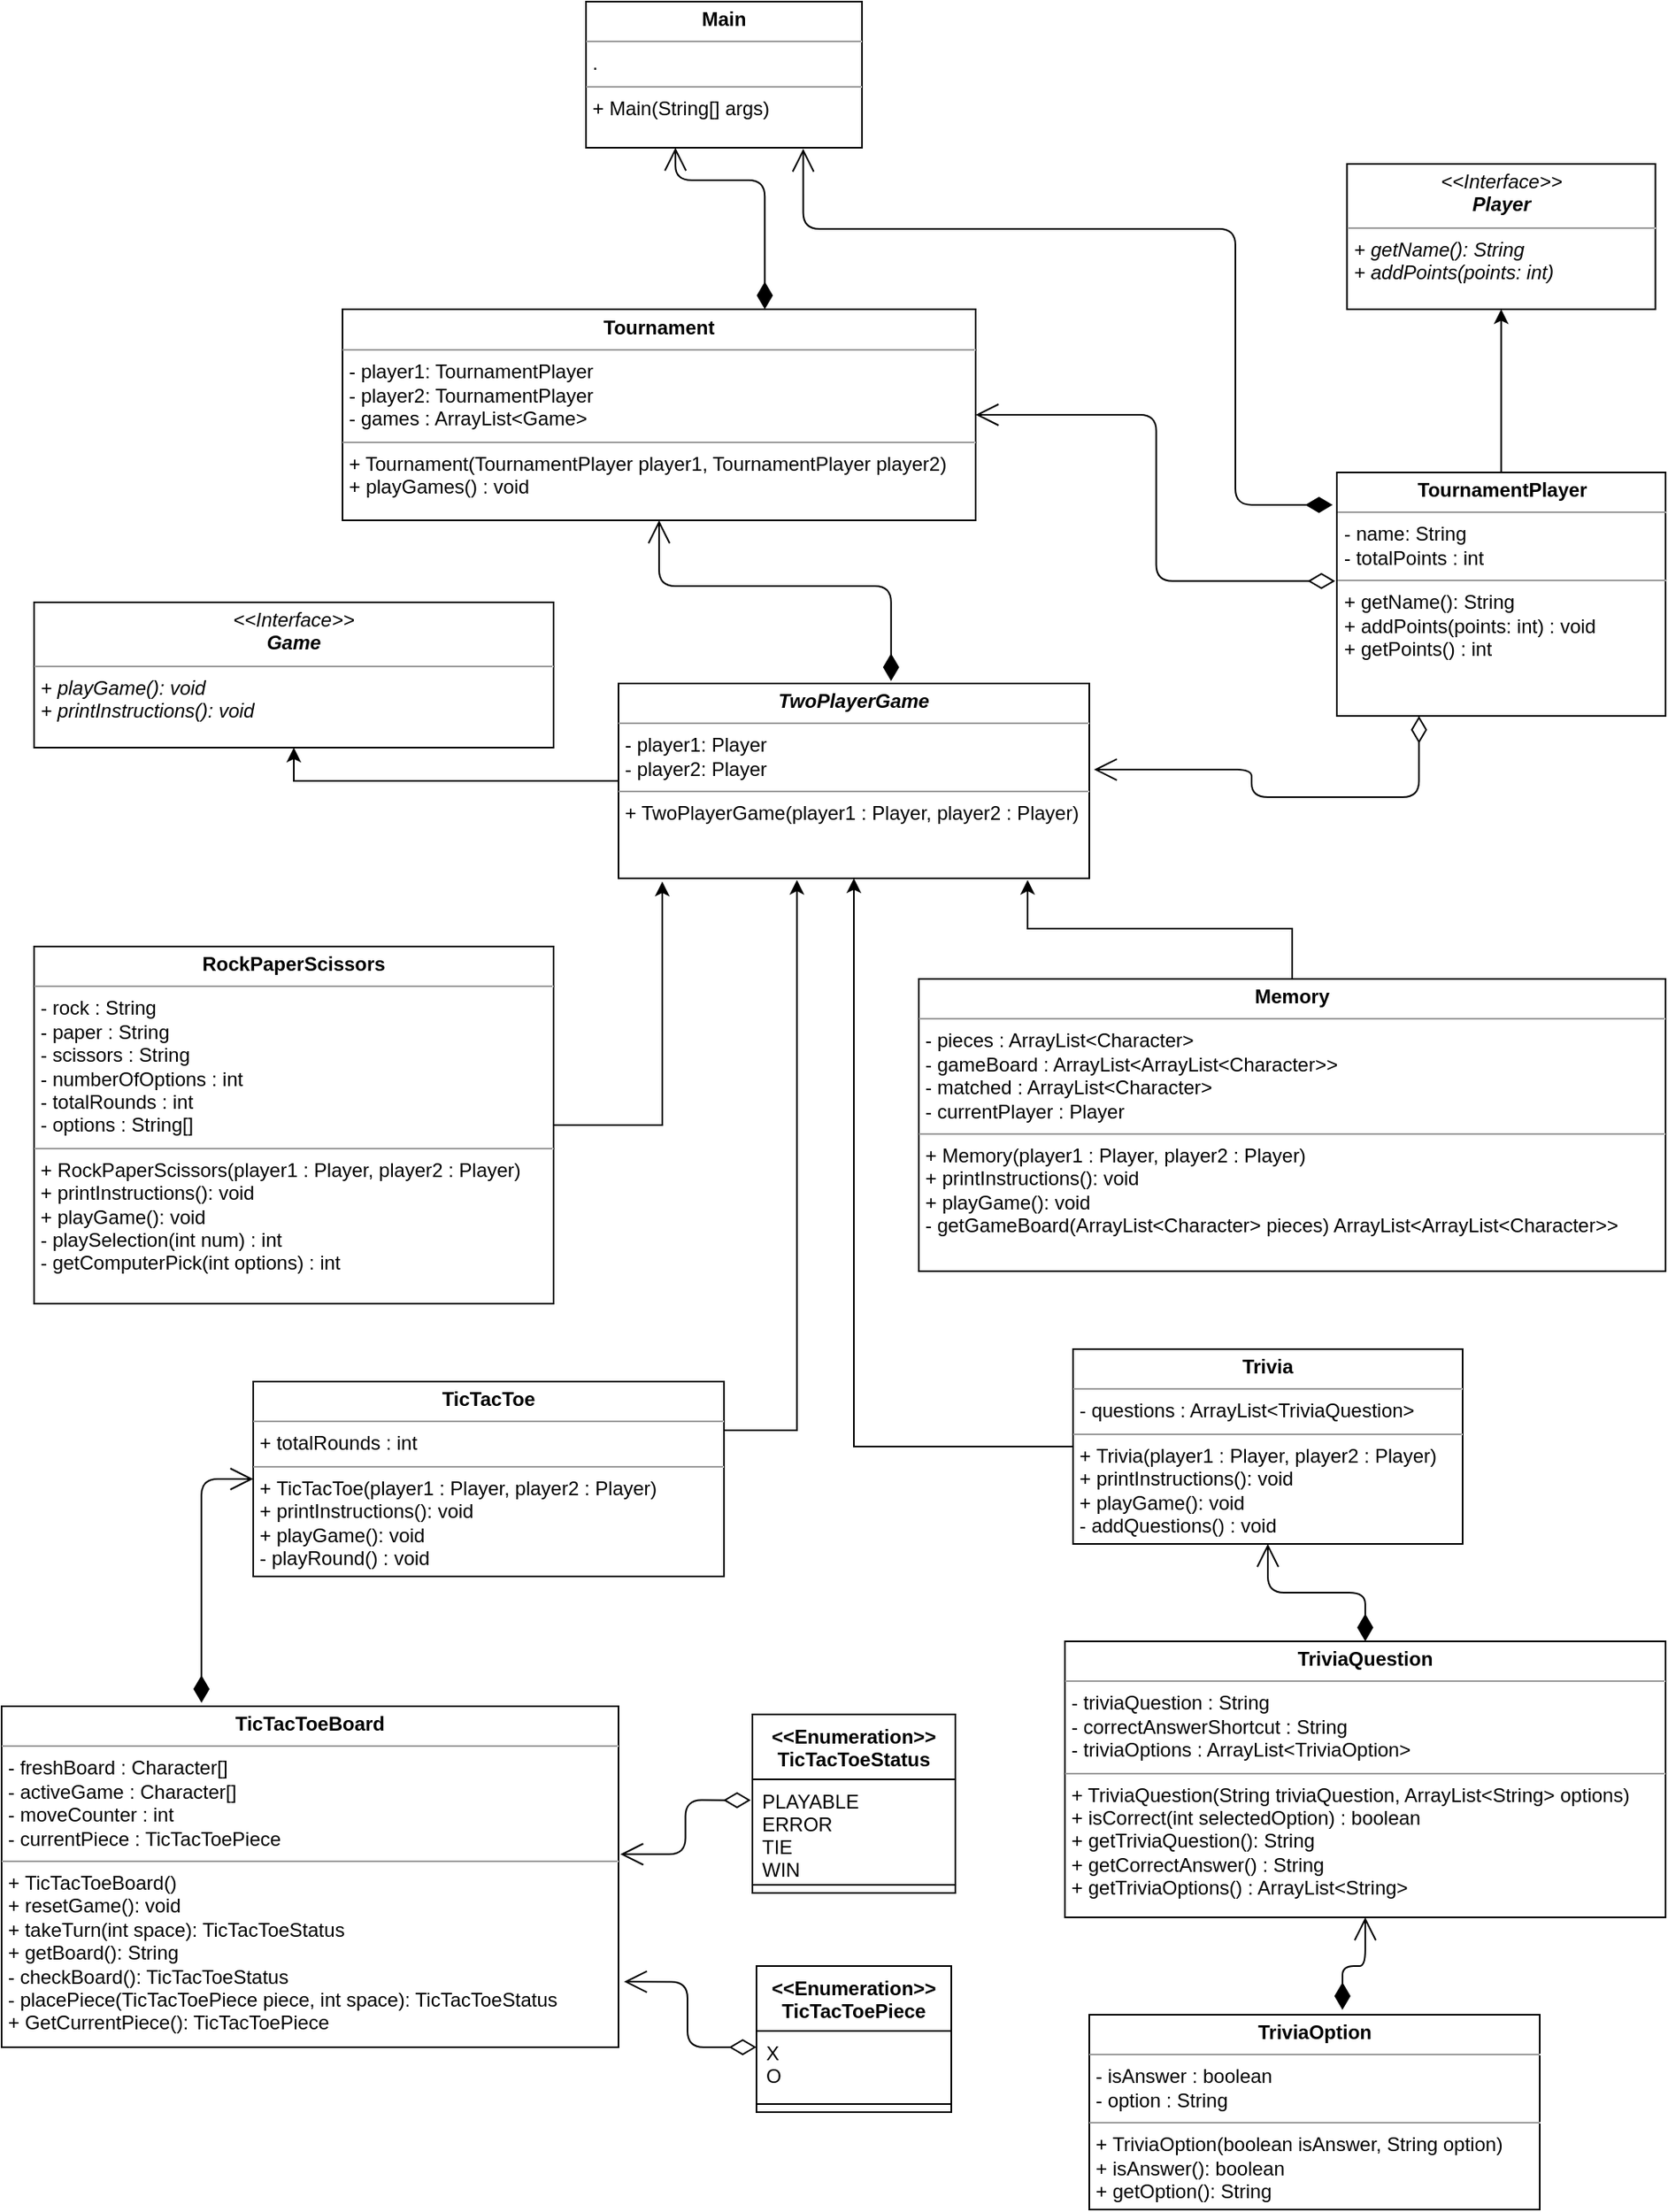<mxfile version="14.6.13" type="device"><diagram name="Page-1" id="c4acf3e9-155e-7222-9cf6-157b1a14988f"><mxGraphModel dx="2518" dy="2471" grid="1" gridSize="10" guides="1" tooltips="1" connect="1" arrows="1" fold="1" page="1" pageScale="1" pageWidth="850" pageHeight="1100" background="#ffffff" math="0" shadow="0"><root><mxCell id="0"/><mxCell id="1" parent="0"/><mxCell id="FDrgwXSjoSMN1ERy0HLS-12" value="&lt;p style=&quot;margin: 0px ; margin-top: 4px ; text-align: center&quot;&gt;&lt;i&gt;&amp;lt;&amp;lt;Interface&amp;gt;&amp;gt;&lt;/i&gt;&lt;br&gt;&lt;b&gt;&lt;i&gt;Game&lt;/i&gt;&lt;/b&gt;&lt;/p&gt;&lt;hr size=&quot;1&quot;&gt;&lt;p style=&quot;margin: 0px ; margin-left: 4px&quot;&gt;&lt;/p&gt;&lt;p style=&quot;margin: 0px ; margin-left: 4px&quot;&gt;&lt;i&gt;+ playGame(&lt;span&gt;): void&lt;/span&gt;&lt;/i&gt;&lt;/p&gt;&lt;p style=&quot;margin: 0px ; margin-left: 4px&quot;&gt;&lt;i&gt;+ printInstructions(): void&lt;/i&gt;&lt;br&gt;&lt;/p&gt;&lt;p style=&quot;margin: 0px ; margin-left: 4px&quot;&gt;&lt;br&gt;&lt;/p&gt;" style="verticalAlign=top;align=left;overflow=fill;fontSize=12;fontFamily=Helvetica;html=1;rounded=0;shadow=0;comic=0;labelBackgroundColor=none;strokeWidth=1" parent="1" vertex="1"><mxGeometry x="-120" y="-190" width="320" height="89.5" as="geometry"/></mxCell><mxCell id="FDrgwXSjoSMN1ERy0HLS-13" value="&lt;p style=&quot;margin: 0px ; margin-top: 4px ; text-align: center&quot;&gt;&lt;b&gt;Tournament&lt;/b&gt;&lt;/p&gt;&lt;hr size=&quot;1&quot;&gt;&lt;p style=&quot;margin: 0px ; margin-left: 4px&quot;&gt;- player1: TournamentPlayer&lt;/p&gt;&lt;p style=&quot;margin: 0px ; margin-left: 4px&quot;&gt;- player2: TournamentPlayer&lt;/p&gt;&lt;p style=&quot;margin: 0px ; margin-left: 4px&quot;&gt;- games : ArrayList&amp;lt;Game&amp;gt;&lt;/p&gt;&lt;hr size=&quot;1&quot;&gt;&lt;p style=&quot;margin: 0px ; margin-left: 4px&quot;&gt;+ Tournament(TournamentPlayer player1, TournamentPlayer player2)&lt;/p&gt;&lt;p style=&quot;margin: 0px ; margin-left: 4px&quot;&gt;+ playGames() : void&lt;/p&gt;" style="verticalAlign=top;align=left;overflow=fill;fontSize=12;fontFamily=Helvetica;html=1;" parent="1" vertex="1"><mxGeometry x="70" y="-370.5" width="390" height="130" as="geometry"/></mxCell><mxCell id="FDrgwXSjoSMN1ERy0HLS-27" style="edgeStyle=orthogonalEdgeStyle;rounded=0;orthogonalLoop=1;jettySize=auto;html=1;entryX=0.5;entryY=1;entryDx=0;entryDy=0;" parent="1" source="FDrgwXSjoSMN1ERy0HLS-14" target="FDrgwXSjoSMN1ERy0HLS-16" edge="1"><mxGeometry relative="1" as="geometry"/></mxCell><mxCell id="FDrgwXSjoSMN1ERy0HLS-14" value="&lt;p style=&quot;margin: 0px ; margin-top: 4px ; text-align: center&quot;&gt;&lt;b&gt;TournamentPlayer&lt;/b&gt;&lt;/p&gt;&lt;hr size=&quot;1&quot;&gt;&lt;p style=&quot;margin: 0px ; margin-left: 4px&quot;&gt;- name: String&lt;/p&gt;&lt;p style=&quot;margin: 0px ; margin-left: 4px&quot;&gt;- totalPoints : int&lt;/p&gt;&lt;hr size=&quot;1&quot;&gt;&lt;p style=&quot;margin: 0px ; margin-left: 4px&quot;&gt;+ getName(): String&lt;br&gt;+ addPoints(points: int) : void&lt;br&gt;&lt;/p&gt;&lt;p style=&quot;margin: 0px ; margin-left: 4px&quot;&gt;+ getPoints() : int&lt;br&gt;&lt;/p&gt;" style="verticalAlign=top;align=left;overflow=fill;fontSize=12;fontFamily=Helvetica;html=1;" parent="1" vertex="1"><mxGeometry x="682.5" y="-270" width="202.5" height="150" as="geometry"/></mxCell><mxCell id="FDrgwXSjoSMN1ERy0HLS-22" style="edgeStyle=orthogonalEdgeStyle;rounded=0;orthogonalLoop=1;jettySize=auto;html=1;entryX=0.093;entryY=1.017;entryDx=0;entryDy=0;entryPerimeter=0;" parent="1" source="FDrgwXSjoSMN1ERy0HLS-15" target="L-liiI57XxTgAqlhI53M-1" edge="1"><mxGeometry relative="1" as="geometry"/></mxCell><mxCell id="FDrgwXSjoSMN1ERy0HLS-15" value="&lt;p style=&quot;margin: 0px ; margin-top: 4px ; text-align: center&quot;&gt;&lt;b&gt;RockPaperScissors&lt;/b&gt;&lt;/p&gt;&lt;hr size=&quot;1&quot;&gt;&lt;p style=&quot;margin: 0px ; margin-left: 4px&quot;&gt;- rock : String&lt;/p&gt;&lt;p style=&quot;margin: 0px ; margin-left: 4px&quot;&gt;- paper : String&lt;/p&gt;&lt;p style=&quot;margin: 0px ; margin-left: 4px&quot;&gt;- scissors : String&lt;/p&gt;&lt;p style=&quot;margin: 0px ; margin-left: 4px&quot;&gt;- numberOfOptions : int&lt;/p&gt;&lt;p style=&quot;margin: 0px ; margin-left: 4px&quot;&gt;- totalRounds : int&lt;/p&gt;&lt;p style=&quot;margin: 0px ; margin-left: 4px&quot;&gt;- options : String[]&lt;/p&gt;&lt;hr size=&quot;1&quot;&gt;&lt;p style=&quot;margin: 0px 0px 0px 4px&quot;&gt;&lt;span&gt;+&amp;nbsp;&lt;/span&gt;&lt;span style=&quot;text-align: center&quot;&gt;RockPaperScissors&lt;/span&gt;&lt;span&gt;(player1 : Player,&lt;/span&gt;&lt;span&gt;&amp;nbsp;player2 : Player)&amp;nbsp;&lt;/span&gt;&lt;br&gt;&lt;/p&gt;&lt;p style=&quot;margin: 0px 0px 0px 4px&quot;&gt;+ printInstructions(): void&lt;br&gt;&lt;/p&gt;&lt;p style=&quot;margin: 0px 0px 0px 4px&quot;&gt;+ playGame(): void&lt;br&gt;&lt;/p&gt;&lt;p style=&quot;margin: 0px 0px 0px 4px&quot;&gt;- playSelection(int num) : int&lt;/p&gt;&lt;p style=&quot;margin: 0px 0px 0px 4px&quot;&gt;- getComputerPick(int options) : int&lt;br&gt;&lt;/p&gt;&lt;p style=&quot;margin: 0px 0px 0px 4px&quot;&gt;&lt;br&gt;&lt;/p&gt;" style="verticalAlign=top;align=left;overflow=fill;fontSize=12;fontFamily=Helvetica;html=1;" parent="1" vertex="1"><mxGeometry x="-120" y="22" width="320" height="220" as="geometry"/></mxCell><mxCell id="FDrgwXSjoSMN1ERy0HLS-16" value="&lt;p style=&quot;margin: 0px ; margin-top: 4px ; text-align: center&quot;&gt;&lt;i&gt;&amp;lt;&amp;lt;Interface&amp;gt;&amp;gt;&lt;/i&gt;&lt;br&gt;&lt;b&gt;&lt;i&gt;Player&lt;/i&gt;&lt;/b&gt;&lt;/p&gt;&lt;hr size=&quot;1&quot;&gt;&lt;p style=&quot;margin: 0px ; margin-left: 4px&quot;&gt;&lt;/p&gt;&lt;p style=&quot;margin: 0px ; margin-left: 4px&quot;&gt;&lt;i&gt;+ getName(): String&lt;br&gt;+ addPoints(points: int)&lt;/i&gt;&lt;/p&gt;" style="verticalAlign=top;align=left;overflow=fill;fontSize=12;fontFamily=Helvetica;html=1;rounded=0;shadow=0;comic=0;labelBackgroundColor=none;strokeWidth=1" parent="1" vertex="1"><mxGeometry x="688.75" y="-460" width="190" height="89.5" as="geometry"/></mxCell><mxCell id="FDrgwXSjoSMN1ERy0HLS-23" style="edgeStyle=orthogonalEdgeStyle;rounded=0;orthogonalLoop=1;jettySize=auto;html=1;entryX=0.379;entryY=1.008;entryDx=0;entryDy=0;exitX=1;exitY=0.25;exitDx=0;exitDy=0;entryPerimeter=0;" parent="1" source="FDrgwXSjoSMN1ERy0HLS-17" target="L-liiI57XxTgAqlhI53M-1" edge="1"><mxGeometry relative="1" as="geometry"/></mxCell><mxCell id="FDrgwXSjoSMN1ERy0HLS-17" value="&lt;p style=&quot;margin: 0px ; margin-top: 4px ; text-align: center&quot;&gt;&lt;b&gt;TicTacToe&lt;/b&gt;&lt;/p&gt;&lt;hr size=&quot;1&quot;&gt;&lt;p style=&quot;margin: 0px ; margin-left: 4px&quot;&gt;+ totalRounds : int&lt;/p&gt;&lt;hr size=&quot;1&quot;&gt;&lt;p style=&quot;margin: 0px 0px 0px 4px&quot;&gt;&lt;span&gt;+&amp;nbsp;&lt;/span&gt;&lt;span style=&quot;text-align: center&quot;&gt;TicTacToe&lt;/span&gt;&lt;span&gt;(player1 : Player,&amp;nbsp;player2 : Player)&lt;/span&gt;&lt;br&gt;&lt;/p&gt;&lt;p style=&quot;margin: 0px 0px 0px 4px&quot;&gt;+ printInstructions(): void&lt;br&gt;&lt;/p&gt;&lt;p style=&quot;margin: 0px 0px 0px 4px&quot;&gt;+ playGame(): void&lt;br&gt;&lt;/p&gt;&lt;p style=&quot;margin: 0px 0px 0px 4px&quot;&gt;- playRound() : void&lt;/p&gt;&lt;p style=&quot;margin: 0px 0px 0px 4px&quot;&gt;&lt;br&gt;&lt;/p&gt;" style="verticalAlign=top;align=left;overflow=fill;fontSize=12;fontFamily=Helvetica;html=1;" parent="1" vertex="1"><mxGeometry x="15" y="290" width="290" height="120" as="geometry"/></mxCell><mxCell id="FDrgwXSjoSMN1ERy0HLS-24" style="edgeStyle=orthogonalEdgeStyle;rounded=0;orthogonalLoop=1;jettySize=auto;html=1;entryX=0.5;entryY=1;entryDx=0;entryDy=0;exitX=0;exitY=0.5;exitDx=0;exitDy=0;" parent="1" source="FDrgwXSjoSMN1ERy0HLS-18" target="L-liiI57XxTgAqlhI53M-1" edge="1"><mxGeometry relative="1" as="geometry"><mxPoint x="470" y="420" as="sourcePoint"/></mxGeometry></mxCell><mxCell id="FDrgwXSjoSMN1ERy0HLS-18" value="&lt;p style=&quot;margin: 0px ; margin-top: 4px ; text-align: center&quot;&gt;&lt;b&gt;Trivia&lt;/b&gt;&lt;/p&gt;&lt;hr size=&quot;1&quot;&gt;&lt;p style=&quot;margin: 0px ; margin-left: 4px&quot;&gt;- questions : ArrayList&amp;lt;TriviaQuestion&amp;gt;&lt;/p&gt;&lt;hr size=&quot;1&quot;&gt;&lt;p style=&quot;margin: 0px 0px 0px 4px&quot;&gt;&lt;span&gt;+&amp;nbsp;&lt;/span&gt;&lt;span style=&quot;text-align: center&quot;&gt;Trivia&lt;/span&gt;&lt;span&gt;(player1 : Player,&amp;nbsp;player2 : Player)&lt;/span&gt;&lt;br&gt;&lt;/p&gt;&lt;p style=&quot;margin: 0px 0px 0px 4px&quot;&gt;+ printInstructions(): void&lt;br&gt;&lt;/p&gt;&lt;p style=&quot;margin: 0px 0px 0px 4px&quot;&gt;+ playGame(): void&lt;br&gt;&lt;/p&gt;&lt;p style=&quot;margin: 0px 0px 0px 4px&quot;&gt;- addQuestions() : void&lt;/p&gt;&lt;p style=&quot;margin: 0px 0px 0px 4px&quot;&gt;&lt;br&gt;&lt;/p&gt;&lt;p style=&quot;margin: 0px 0px 0px 4px&quot;&gt;&lt;br&gt;&lt;/p&gt;" style="verticalAlign=top;align=left;overflow=fill;fontSize=12;fontFamily=Helvetica;html=1;" parent="1" vertex="1"><mxGeometry x="520" y="270" width="240" height="120" as="geometry"/></mxCell><mxCell id="FDrgwXSjoSMN1ERy0HLS-26" style="edgeStyle=orthogonalEdgeStyle;rounded=0;orthogonalLoop=1;jettySize=auto;html=1;entryX=0.869;entryY=1.008;entryDx=0;entryDy=0;entryPerimeter=0;" parent="1" source="FDrgwXSjoSMN1ERy0HLS-20" target="L-liiI57XxTgAqlhI53M-1" edge="1"><mxGeometry relative="1" as="geometry"/></mxCell><mxCell id="FDrgwXSjoSMN1ERy0HLS-20" value="&lt;p style=&quot;margin: 0px ; margin-top: 4px ; text-align: center&quot;&gt;&lt;b&gt;Memory&lt;/b&gt;&lt;/p&gt;&lt;hr size=&quot;1&quot;&gt;&lt;p style=&quot;margin: 0px ; margin-left: 4px&quot;&gt;- pieces : ArrayList&amp;lt;Character&amp;gt;&lt;/p&gt;&lt;p style=&quot;margin: 0px ; margin-left: 4px&quot;&gt;- gameBoard : ArrayList&amp;lt;ArrayList&amp;lt;Character&amp;gt;&amp;gt;&lt;/p&gt;&lt;p style=&quot;margin: 0px ; margin-left: 4px&quot;&gt;- matched : ArrayList&amp;lt;Character&amp;gt;&lt;/p&gt;&lt;p style=&quot;margin: 0px ; margin-left: 4px&quot;&gt;- currentPlayer : Player&lt;/p&gt;&lt;hr size=&quot;1&quot;&gt;&lt;p style=&quot;margin: 0px 0px 0px 4px&quot;&gt;&lt;span&gt;+&amp;nbsp;&lt;/span&gt;&lt;span style=&quot;text-align: center&quot;&gt;Memory&lt;/span&gt;&lt;span&gt;(player1 : Player,&amp;nbsp;player2 : Player)&lt;/span&gt;&lt;br&gt;&lt;/p&gt;&lt;p style=&quot;margin: 0px 0px 0px 4px&quot;&gt;+ printInstructions(): void&lt;br&gt;&lt;/p&gt;&lt;p style=&quot;margin: 0px 0px 0px 4px&quot;&gt;+ playGame(): void&lt;br&gt;&lt;/p&gt;&lt;p style=&quot;margin: 0px 0px 0px 4px&quot;&gt;- getGameBoard(ArrayList&amp;lt;Character&amp;gt; pieces) ArrayList&amp;lt;ArrayList&amp;lt;Character&amp;gt;&amp;gt;&lt;/p&gt;&lt;p style=&quot;margin: 0px 0px 0px 4px&quot;&gt;&lt;br&gt;&lt;/p&gt;" style="verticalAlign=top;align=left;overflow=fill;fontSize=12;fontFamily=Helvetica;html=1;" parent="1" vertex="1"><mxGeometry x="425" y="42" width="460" height="180" as="geometry"/></mxCell><mxCell id="L-liiI57XxTgAqlhI53M-2" style="edgeStyle=orthogonalEdgeStyle;rounded=0;orthogonalLoop=1;jettySize=auto;html=1;entryX=0.5;entryY=1;entryDx=0;entryDy=0;" parent="1" source="L-liiI57XxTgAqlhI53M-1" target="FDrgwXSjoSMN1ERy0HLS-12" edge="1"><mxGeometry relative="1" as="geometry"/></mxCell><mxCell id="L-liiI57XxTgAqlhI53M-1" value="&lt;p style=&quot;margin: 0px ; margin-top: 4px ; text-align: center&quot;&gt;&lt;b&gt;&lt;i&gt;TwoPlayerGame&lt;/i&gt;&lt;/b&gt;&lt;/p&gt;&lt;hr size=&quot;1&quot;&gt;&lt;p style=&quot;margin: 0px ; margin-left: 4px&quot;&gt;- player1: Player&lt;/p&gt;&lt;p style=&quot;margin: 0px ; margin-left: 4px&quot;&gt;- player2: Player&lt;br&gt;&lt;/p&gt;&lt;hr size=&quot;1&quot;&gt;&lt;p style=&quot;margin: 0px 0px 0px 4px&quot;&gt;&lt;span&gt;+ TwoPlayerGame(player1 : Player,&amp;nbsp;player2 : Player)&amp;nbsp;&lt;/span&gt;&lt;br&gt;&lt;/p&gt;&lt;p style=&quot;margin: 0px 0px 0px 4px&quot;&gt;&lt;br&gt;&lt;/p&gt;" style="verticalAlign=top;align=left;overflow=fill;fontSize=12;fontFamily=Helvetica;html=1;" parent="1" vertex="1"><mxGeometry x="240" y="-140" width="290" height="120" as="geometry"/></mxCell><mxCell id="YKUfj7LKwDy50GixCXgP-2" value="&lt;&lt;Enumeration&gt;&gt;&#10;TicTacToePiece" style="swimlane;fontStyle=1;align=center;verticalAlign=top;childLayout=stackLayout;horizontal=1;startSize=40;horizontalStack=0;resizeParent=1;resizeParentMax=0;resizeLast=0;collapsible=1;marginBottom=0;" vertex="1" parent="1"><mxGeometry x="325" y="650" width="120" height="90" as="geometry"/></mxCell><mxCell id="YKUfj7LKwDy50GixCXgP-3" value="X&#10;O" style="text;strokeColor=none;fillColor=none;align=left;verticalAlign=top;spacingLeft=4;spacingRight=4;overflow=hidden;rotatable=0;points=[[0,0.5],[1,0.5]];portConstraint=eastwest;" vertex="1" parent="YKUfj7LKwDy50GixCXgP-2"><mxGeometry y="40" width="120" height="40" as="geometry"/></mxCell><mxCell id="YKUfj7LKwDy50GixCXgP-4" value="" style="line;strokeWidth=1;fillColor=none;align=left;verticalAlign=middle;spacingTop=-1;spacingLeft=3;spacingRight=3;rotatable=0;labelPosition=right;points=[];portConstraint=eastwest;" vertex="1" parent="YKUfj7LKwDy50GixCXgP-2"><mxGeometry y="80" width="120" height="10" as="geometry"/></mxCell><mxCell id="YKUfj7LKwDy50GixCXgP-6" value="&lt;&lt;Enumeration&gt;&gt;&#10;TicTacToeStatus" style="swimlane;fontStyle=1;align=center;verticalAlign=top;childLayout=stackLayout;horizontal=1;startSize=40;horizontalStack=0;resizeParent=1;resizeParentMax=0;resizeLast=0;collapsible=1;marginBottom=0;" vertex="1" parent="1"><mxGeometry x="322.5" y="495" width="125" height="110" as="geometry"/></mxCell><mxCell id="YKUfj7LKwDy50GixCXgP-7" value="PLAYABLE&#10;ERROR&#10;TIE&#10;WIN" style="text;strokeColor=none;fillColor=none;align=left;verticalAlign=top;spacingLeft=4;spacingRight=4;overflow=hidden;rotatable=0;points=[[0,0.5],[1,0.5]];portConstraint=eastwest;" vertex="1" parent="YKUfj7LKwDy50GixCXgP-6"><mxGeometry y="40" width="125" height="60" as="geometry"/></mxCell><mxCell id="YKUfj7LKwDy50GixCXgP-8" value="" style="line;strokeWidth=1;fillColor=none;align=left;verticalAlign=middle;spacingTop=-1;spacingLeft=3;spacingRight=3;rotatable=0;labelPosition=right;points=[];portConstraint=eastwest;" vertex="1" parent="YKUfj7LKwDy50GixCXgP-6"><mxGeometry y="100" width="125" height="10" as="geometry"/></mxCell><mxCell id="YKUfj7LKwDy50GixCXgP-9" value="&lt;p style=&quot;margin: 0px ; margin-top: 4px ; text-align: center&quot;&gt;&lt;b&gt;TicTacToeBoard&lt;/b&gt;&lt;/p&gt;&lt;hr size=&quot;1&quot;&gt;&lt;p style=&quot;margin: 0px ; margin-left: 4px&quot;&gt;- freshBoard : Character[]&lt;/p&gt;&lt;p style=&quot;margin: 0px ; margin-left: 4px&quot;&gt;- activeGame : Character[]&amp;nbsp;&lt;/p&gt;&lt;p style=&quot;margin: 0px ; margin-left: 4px&quot;&gt;- moveCounter : int&amp;nbsp;&lt;/p&gt;&lt;p style=&quot;margin: 0px ; margin-left: 4px&quot;&gt;- currentPiece : TicTacToePiece&amp;nbsp;&lt;/p&gt;&lt;hr size=&quot;1&quot;&gt;&lt;p style=&quot;margin: 0px 0px 0px 4px&quot;&gt;&lt;span&gt;+&amp;nbsp;&lt;/span&gt;&lt;span style=&quot;text-align: center&quot;&gt;TicTacToeBoard&lt;/span&gt;&lt;span&gt;()&lt;/span&gt;&lt;br&gt;&lt;/p&gt;&lt;p style=&quot;margin: 0px 0px 0px 4px&quot;&gt;+ resetGame(): void&lt;br&gt;&lt;/p&gt;&lt;p style=&quot;margin: 0px 0px 0px 4px&quot;&gt;+ takeTurn(int space): TicTacToeStatus&lt;br&gt;&lt;/p&gt;&lt;p style=&quot;margin: 0px 0px 0px 4px&quot;&gt;+ getBoard(): String&lt;br&gt;&lt;/p&gt;&lt;p style=&quot;margin: 0px 0px 0px 4px&quot;&gt;- checkBoard(): TicTacToeStatus&lt;br&gt;&lt;/p&gt;&lt;p style=&quot;margin: 0px 0px 0px 4px&quot;&gt;- placePiece(TicTacToePiece piece, int space): TicTacToeStatus&lt;br&gt;&lt;/p&gt;&lt;p style=&quot;margin: 0px 0px 0px 4px&quot;&gt;+ GetCurrentPiece(): TicTacToePiece&lt;br&gt;&lt;/p&gt;&lt;p style=&quot;margin: 0px 0px 0px 4px&quot;&gt;&lt;br&gt;&lt;/p&gt;" style="verticalAlign=top;align=left;overflow=fill;fontSize=12;fontFamily=Helvetica;html=1;" vertex="1" parent="1"><mxGeometry x="-140" y="490" width="380" height="210" as="geometry"/></mxCell><mxCell id="YKUfj7LKwDy50GixCXgP-11" value="" style="endArrow=open;html=1;endSize=12;startArrow=diamondThin;startSize=14;startFill=0;edgeStyle=orthogonalEdgeStyle;align=left;verticalAlign=bottom;exitX=0;exitY=0.25;exitDx=0;exitDy=0;exitPerimeter=0;entryX=1.009;entryY=0.808;entryDx=0;entryDy=0;entryPerimeter=0;" edge="1" parent="1" source="YKUfj7LKwDy50GixCXgP-3" target="YKUfj7LKwDy50GixCXgP-9"><mxGeometry x="-1" y="13" relative="1" as="geometry"><mxPoint x="-340" y="480" as="sourcePoint"/><mxPoint x="-171" y="620" as="targetPoint"/><mxPoint as="offset"/></mxGeometry></mxCell><mxCell id="YKUfj7LKwDy50GixCXgP-12" value="" style="endArrow=open;html=1;endSize=12;startArrow=diamondThin;startSize=14;startFill=0;edgeStyle=orthogonalEdgeStyle;align=left;verticalAlign=bottom;entryX=1.003;entryY=0.434;entryDx=0;entryDy=0;exitX=-0.008;exitY=0.214;exitDx=0;exitDy=0;exitPerimeter=0;entryPerimeter=0;" edge="1" parent="1" source="YKUfj7LKwDy50GixCXgP-7" target="YKUfj7LKwDy50GixCXgP-9"><mxGeometry x="-1" y="13" relative="1" as="geometry"><mxPoint x="-347.86" y="503.24" as="sourcePoint"/><mxPoint x="-161.14" y="591.98" as="targetPoint"/><mxPoint as="offset"/></mxGeometry></mxCell><mxCell id="YKUfj7LKwDy50GixCXgP-13" value="" style="endArrow=open;html=1;endSize=12;startArrow=diamondThin;startSize=14;startFill=1;edgeStyle=orthogonalEdgeStyle;align=left;verticalAlign=bottom;exitX=0.324;exitY=-0.01;exitDx=0;exitDy=0;exitPerimeter=0;entryX=0;entryY=0.5;entryDx=0;entryDy=0;" edge="1" parent="1" source="YKUfj7LKwDy50GixCXgP-9" target="FDrgwXSjoSMN1ERy0HLS-17"><mxGeometry x="-0.769" y="-7" relative="1" as="geometry"><mxPoint x="-250" y="320" as="sourcePoint"/><mxPoint x="-90" y="320" as="targetPoint"/><mxPoint as="offset"/></mxGeometry></mxCell><mxCell id="YKUfj7LKwDy50GixCXgP-14" value="" style="endArrow=open;html=1;endSize=12;startArrow=diamondThin;startSize=14;startFill=0;edgeStyle=orthogonalEdgeStyle;align=left;verticalAlign=bottom;entryX=1;entryY=0.5;entryDx=0;entryDy=0;exitX=-0.005;exitY=0.446;exitDx=0;exitDy=0;exitPerimeter=0;" edge="1" parent="1" source="FDrgwXSjoSMN1ERy0HLS-14" target="FDrgwXSjoSMN1ERy0HLS-13"><mxGeometry x="-1" y="13" relative="1" as="geometry"><mxPoint x="600.9" y="-429.96" as="sourcePoint"/><mxPoint x="450.04" y="-396.66" as="targetPoint"/><mxPoint as="offset"/></mxGeometry></mxCell><mxCell id="YKUfj7LKwDy50GixCXgP-15" value="" style="endArrow=open;html=1;endSize=12;startArrow=diamondThin;startSize=14;startFill=0;edgeStyle=orthogonalEdgeStyle;align=left;verticalAlign=bottom;entryX=1.01;entryY=0.442;entryDx=0;entryDy=0;entryPerimeter=0;exitX=0.25;exitY=1;exitDx=0;exitDy=0;" edge="1" parent="1" source="FDrgwXSjoSMN1ERy0HLS-14" target="L-liiI57XxTgAqlhI53M-1"><mxGeometry x="-1" y="13" relative="1" as="geometry"><mxPoint x="780" y="-280" as="sourcePoint"/><mxPoint x="580" y="-140" as="targetPoint"/><mxPoint as="offset"/><Array as="points"><mxPoint x="733" y="-70"/><mxPoint x="630" y="-70"/><mxPoint x="630" y="-87"/></Array></mxGeometry></mxCell><mxCell id="YKUfj7LKwDy50GixCXgP-16" value="&lt;p style=&quot;margin: 0px ; margin-top: 4px ; text-align: center&quot;&gt;&lt;b&gt;TriviaQuestion&lt;/b&gt;&lt;/p&gt;&lt;hr size=&quot;1&quot;&gt;&lt;p style=&quot;margin: 0px ; margin-left: 4px&quot;&gt;- triviaQuestion : String&lt;/p&gt;&lt;p style=&quot;margin: 0px ; margin-left: 4px&quot;&gt;- correctAnswerShortcut : String&lt;/p&gt;&lt;p style=&quot;margin: 0px ; margin-left: 4px&quot;&gt;- triviaOptions : ArrayList&amp;lt;TriviaOption&amp;gt;&lt;/p&gt;&lt;hr size=&quot;1&quot;&gt;&lt;p style=&quot;margin: 0px 0px 0px 4px&quot;&gt;+ TriviaQuestion(String triviaQuestion, ArrayList&amp;lt;String&amp;gt; options)&lt;/p&gt;&lt;p style=&quot;margin: 0px 0px 0px 4px&quot;&gt;+ isCorrect(int selectedOption) : boolean&amp;nbsp;&lt;/p&gt;&lt;p style=&quot;margin: 0px 0px 0px 4px&quot;&gt;+ getTriviaQuestion(): String&amp;nbsp;&lt;/p&gt;&lt;p style=&quot;margin: 0px 0px 0px 4px&quot;&gt;+ getCorrectAnswer() : String&amp;nbsp;&lt;/p&gt;&lt;p style=&quot;margin: 0px 0px 0px 4px&quot;&gt;+ getTriviaOptions() : ArrayList&amp;lt;String&amp;gt;&amp;nbsp;&lt;/p&gt;&lt;p style=&quot;margin: 0px 0px 0px 4px&quot;&gt;&lt;br&gt;&lt;/p&gt;" style="verticalAlign=top;align=left;overflow=fill;fontSize=12;fontFamily=Helvetica;html=1;" vertex="1" parent="1"><mxGeometry x="515" y="450" width="370" height="170" as="geometry"/></mxCell><mxCell id="YKUfj7LKwDy50GixCXgP-17" value="&lt;p style=&quot;margin: 0px ; margin-top: 4px ; text-align: center&quot;&gt;&lt;b&gt;TriviaOption&lt;/b&gt;&lt;/p&gt;&lt;hr size=&quot;1&quot;&gt;&lt;p style=&quot;margin: 0px ; margin-left: 4px&quot;&gt;- isAnswer : boolean&amp;nbsp;&lt;/p&gt;&lt;p style=&quot;margin: 0px ; margin-left: 4px&quot;&gt;- option : String&lt;/p&gt;&lt;hr size=&quot;1&quot;&gt;&lt;p style=&quot;margin: 0px 0px 0px 4px&quot;&gt;&lt;span&gt;+&amp;nbsp;&lt;/span&gt;&lt;span style=&quot;text-align: center&quot;&gt;TriviaOption&lt;/span&gt;&lt;span&gt;(boolean isAnswer, String option)&lt;/span&gt;&lt;br&gt;&lt;/p&gt;&lt;p style=&quot;margin: 0px 0px 0px 4px&quot;&gt;+ isAnswer(): boolean&lt;br&gt;&lt;/p&gt;&lt;p style=&quot;margin: 0px 0px 0px 4px&quot;&gt;+ getOption(): String&lt;/p&gt;&lt;p style=&quot;margin: 0px 0px 0px 4px&quot;&gt;&lt;br&gt;&lt;/p&gt;&lt;p style=&quot;margin: 0px 0px 0px 4px&quot;&gt;&lt;br&gt;&lt;/p&gt;" style="verticalAlign=top;align=left;overflow=fill;fontSize=12;fontFamily=Helvetica;html=1;" vertex="1" parent="1"><mxGeometry x="530" y="680" width="277.5" height="120" as="geometry"/></mxCell><mxCell id="YKUfj7LKwDy50GixCXgP-18" value="" style="endArrow=open;html=1;endSize=12;startArrow=diamondThin;startSize=14;startFill=1;edgeStyle=orthogonalEdgeStyle;align=left;verticalAlign=bottom;entryX=0.5;entryY=1;entryDx=0;entryDy=0;exitX=0.5;exitY=0;exitDx=0;exitDy=0;" edge="1" parent="1" source="YKUfj7LKwDy50GixCXgP-16" target="FDrgwXSjoSMN1ERy0HLS-18"><mxGeometry x="-0.769" y="-7" relative="1" as="geometry"><mxPoint x="980" y="550" as="sourcePoint"/><mxPoint x="996.88" y="350" as="targetPoint"/><mxPoint as="offset"/></mxGeometry></mxCell><mxCell id="YKUfj7LKwDy50GixCXgP-19" value="" style="endArrow=open;html=1;endSize=12;startArrow=diamondThin;startSize=14;startFill=1;edgeStyle=orthogonalEdgeStyle;align=left;verticalAlign=bottom;exitX=0.562;exitY=-0.025;exitDx=0;exitDy=0;exitPerimeter=0;entryX=0.5;entryY=1;entryDx=0;entryDy=0;" edge="1" parent="1" source="YKUfj7LKwDy50GixCXgP-17" target="YKUfj7LKwDy50GixCXgP-16"><mxGeometry x="-0.769" y="-7" relative="1" as="geometry"><mxPoint x="830" y="700.0" as="sourcePoint"/><mxPoint x="866.88" y="582.1" as="targetPoint"/><mxPoint as="offset"/></mxGeometry></mxCell><mxCell id="YKUfj7LKwDy50GixCXgP-20" value="" style="endArrow=open;html=1;endSize=12;startArrow=diamondThin;startSize=14;startFill=1;edgeStyle=orthogonalEdgeStyle;align=left;verticalAlign=bottom;entryX=0.5;entryY=1;entryDx=0;entryDy=0;exitX=0.579;exitY=-0.013;exitDx=0;exitDy=0;exitPerimeter=0;" edge="1" parent="1" source="L-liiI57XxTgAqlhI53M-1" target="FDrgwXSjoSMN1ERy0HLS-13"><mxGeometry x="-0.769" y="-7" relative="1" as="geometry"><mxPoint x="710.0" y="460" as="sourcePoint"/><mxPoint x="650.0" y="400" as="targetPoint"/><mxPoint as="offset"/><Array as="points"><mxPoint x="408" y="-200"/><mxPoint x="265" y="-200"/></Array></mxGeometry></mxCell><mxCell id="YKUfj7LKwDy50GixCXgP-21" value="&lt;p style=&quot;margin: 0px ; margin-top: 4px ; text-align: center&quot;&gt;&lt;b&gt;Main&lt;/b&gt;&lt;/p&gt;&lt;hr size=&quot;1&quot;&gt;&lt;p style=&quot;margin: 0px ; margin-left: 4px&quot;&gt;&lt;span&gt;.&lt;/span&gt;&lt;br&gt;&lt;/p&gt;&lt;hr size=&quot;1&quot;&gt;&lt;p style=&quot;margin: 0px ; margin-left: 4px&quot;&gt;+ Main(String[] args)&lt;/p&gt;&lt;p style=&quot;margin: 0px ; margin-left: 4px&quot;&gt;&lt;br&gt;&lt;/p&gt;" style="verticalAlign=top;align=left;overflow=fill;fontSize=12;fontFamily=Helvetica;html=1;" vertex="1" parent="1"><mxGeometry x="220" y="-560" width="170" height="90" as="geometry"/></mxCell><mxCell id="YKUfj7LKwDy50GixCXgP-22" value="" style="endArrow=open;html=1;endSize=12;startArrow=diamondThin;startSize=14;startFill=1;edgeStyle=orthogonalEdgeStyle;align=left;verticalAlign=bottom;entryX=0.324;entryY=1;entryDx=0;entryDy=0;entryPerimeter=0;exitX=0.667;exitY=0;exitDx=0;exitDy=0;exitPerimeter=0;" edge="1" parent="1" source="FDrgwXSjoSMN1ERy0HLS-13" target="YKUfj7LKwDy50GixCXgP-21"><mxGeometry x="-0.769" y="-7" relative="1" as="geometry"><mxPoint x="330" y="-410" as="sourcePoint"/><mxPoint x="275" y="-260" as="targetPoint"/><mxPoint as="offset"/><Array as="points"><mxPoint x="330" y="-450"/><mxPoint x="275" y="-450"/></Array></mxGeometry></mxCell><mxCell id="YKUfj7LKwDy50GixCXgP-23" value="" style="endArrow=open;html=1;endSize=12;startArrow=diamondThin;startSize=14;startFill=1;edgeStyle=orthogonalEdgeStyle;align=left;verticalAlign=bottom;entryX=0.787;entryY=1.007;entryDx=0;entryDy=0;entryPerimeter=0;" edge="1" parent="1" target="YKUfj7LKwDy50GixCXgP-21"><mxGeometry x="-0.769" y="-7" relative="1" as="geometry"><mxPoint x="680" y="-250" as="sourcePoint"/><mxPoint x="285.08" y="-480" as="targetPoint"/><mxPoint as="offset"/><Array as="points"><mxPoint x="620" y="-250"/><mxPoint x="620" y="-420"/><mxPoint x="354" y="-420"/></Array></mxGeometry></mxCell></root></mxGraphModel></diagram></mxfile>
